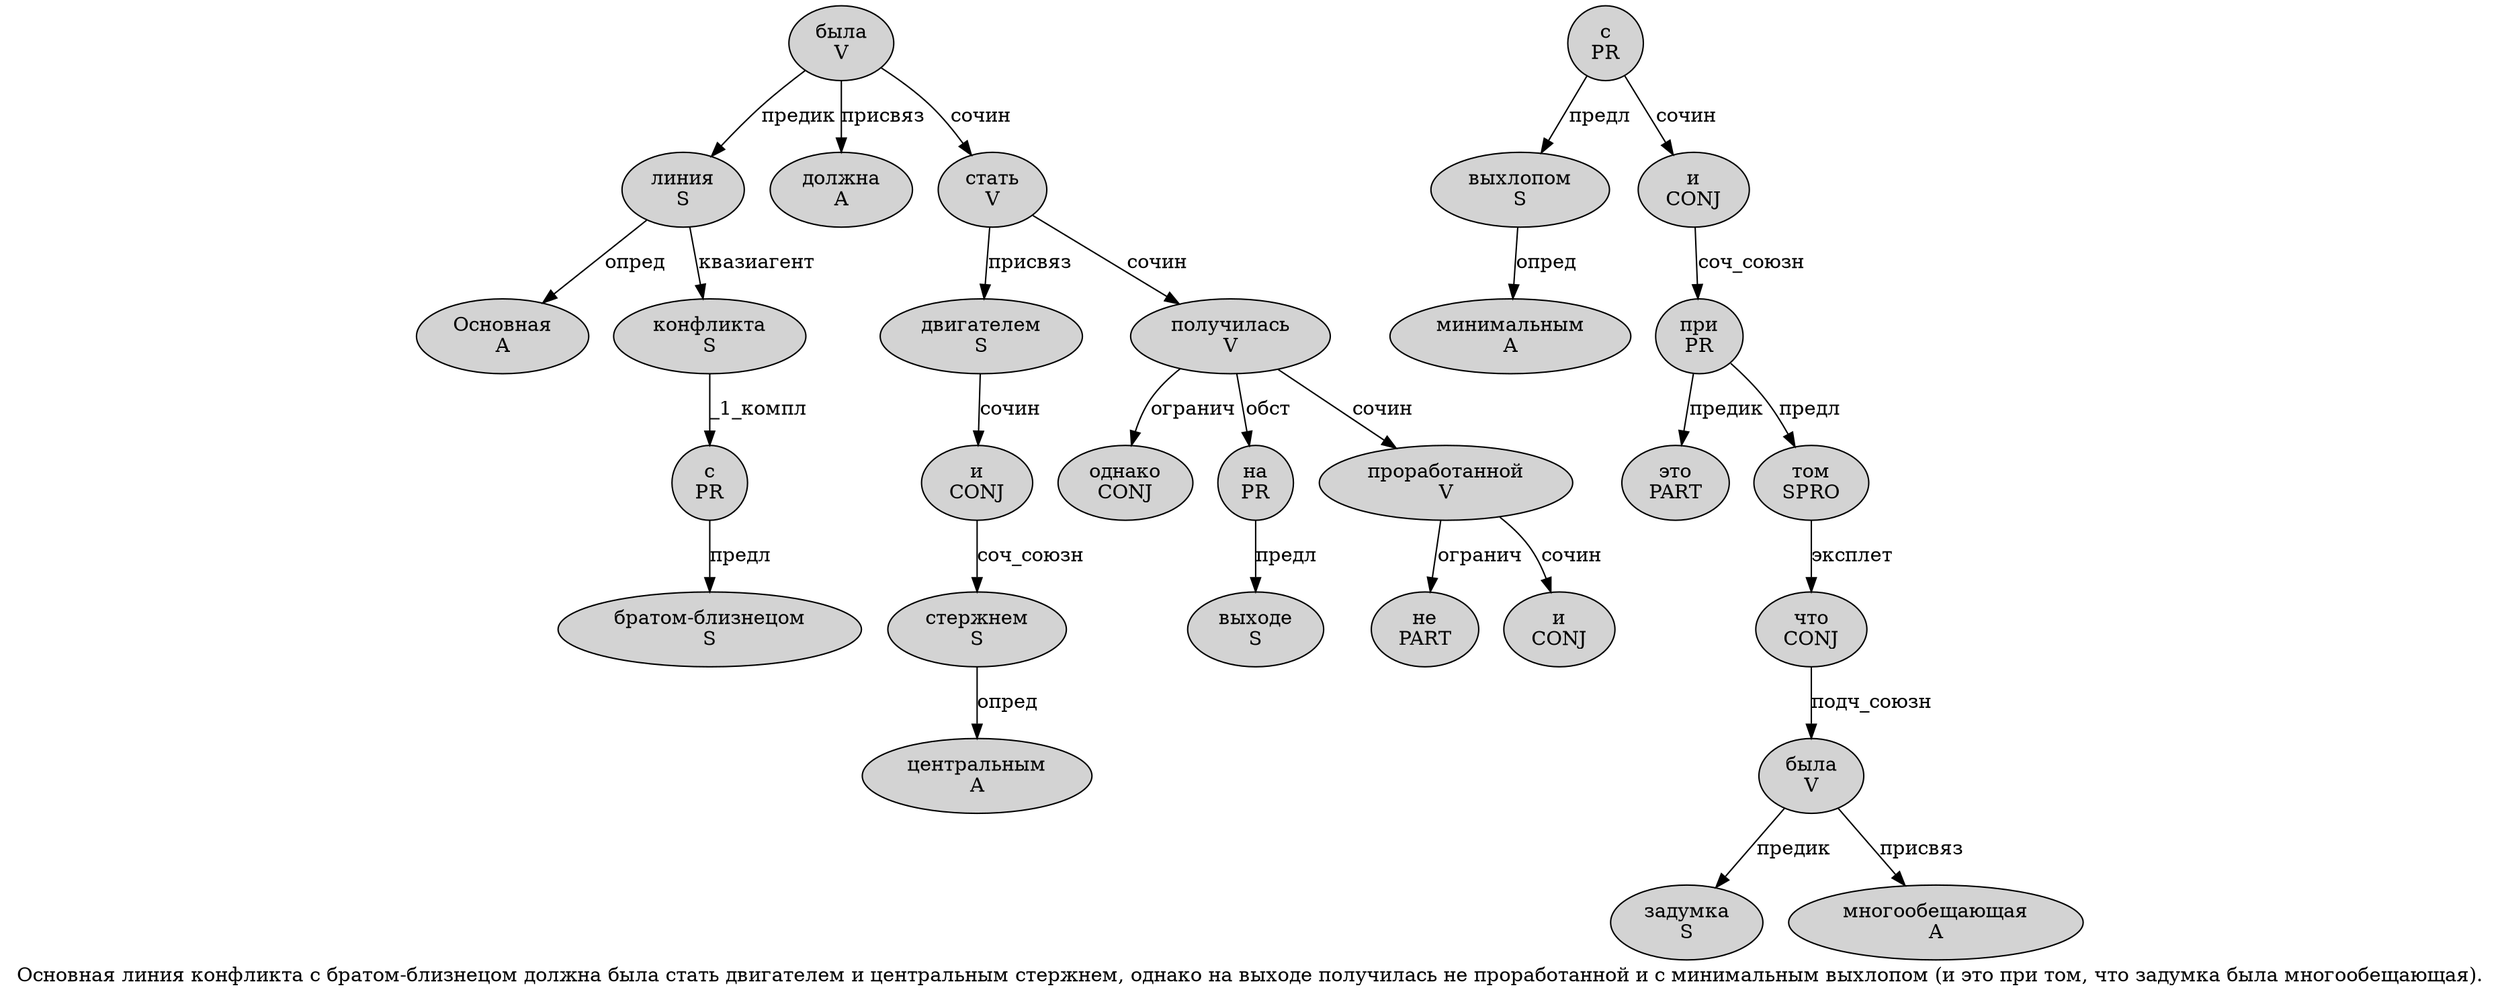 digraph SENTENCE_2945 {
	graph [label="Основная линия конфликта с братом-близнецом должна была стать двигателем и центральным стержнем, однако на выходе получилась не проработанной и с минимальным выхлопом (и это при том, что задумка была многообещающая)."]
	node [style=filled]
		0 [label="Основная
A" color="" fillcolor=lightgray penwidth=1 shape=ellipse]
		1 [label="линия
S" color="" fillcolor=lightgray penwidth=1 shape=ellipse]
		2 [label="конфликта
S" color="" fillcolor=lightgray penwidth=1 shape=ellipse]
		3 [label="с
PR" color="" fillcolor=lightgray penwidth=1 shape=ellipse]
		4 [label="братом-близнецом
S" color="" fillcolor=lightgray penwidth=1 shape=ellipse]
		5 [label="должна
A" color="" fillcolor=lightgray penwidth=1 shape=ellipse]
		6 [label="была
V" color="" fillcolor=lightgray penwidth=1 shape=ellipse]
		7 [label="стать
V" color="" fillcolor=lightgray penwidth=1 shape=ellipse]
		8 [label="двигателем
S" color="" fillcolor=lightgray penwidth=1 shape=ellipse]
		9 [label="и
CONJ" color="" fillcolor=lightgray penwidth=1 shape=ellipse]
		10 [label="центральным
A" color="" fillcolor=lightgray penwidth=1 shape=ellipse]
		11 [label="стержнем
S" color="" fillcolor=lightgray penwidth=1 shape=ellipse]
		13 [label="однако
CONJ" color="" fillcolor=lightgray penwidth=1 shape=ellipse]
		14 [label="на
PR" color="" fillcolor=lightgray penwidth=1 shape=ellipse]
		15 [label="выходе
S" color="" fillcolor=lightgray penwidth=1 shape=ellipse]
		16 [label="получилась
V" color="" fillcolor=lightgray penwidth=1 shape=ellipse]
		17 [label="не
PART" color="" fillcolor=lightgray penwidth=1 shape=ellipse]
		18 [label="проработанной
V" color="" fillcolor=lightgray penwidth=1 shape=ellipse]
		19 [label="и
CONJ" color="" fillcolor=lightgray penwidth=1 shape=ellipse]
		20 [label="с
PR" color="" fillcolor=lightgray penwidth=1 shape=ellipse]
		21 [label="минимальным
A" color="" fillcolor=lightgray penwidth=1 shape=ellipse]
		22 [label="выхлопом
S" color="" fillcolor=lightgray penwidth=1 shape=ellipse]
		24 [label="и
CONJ" color="" fillcolor=lightgray penwidth=1 shape=ellipse]
		25 [label="это
PART" color="" fillcolor=lightgray penwidth=1 shape=ellipse]
		26 [label="при
PR" color="" fillcolor=lightgray penwidth=1 shape=ellipse]
		27 [label="том
SPRO" color="" fillcolor=lightgray penwidth=1 shape=ellipse]
		29 [label="что
CONJ" color="" fillcolor=lightgray penwidth=1 shape=ellipse]
		30 [label="задумка
S" color="" fillcolor=lightgray penwidth=1 shape=ellipse]
		31 [label="была
V" color="" fillcolor=lightgray penwidth=1 shape=ellipse]
		32 [label="многообещающая
A" color="" fillcolor=lightgray penwidth=1 shape=ellipse]
			22 -> 21 [label="опред"]
			3 -> 4 [label="предл"]
			20 -> 22 [label="предл"]
			20 -> 24 [label="сочин"]
			27 -> 29 [label="эксплет"]
			9 -> 11 [label="соч_союзн"]
			6 -> 1 [label="предик"]
			6 -> 5 [label="присвяз"]
			6 -> 7 [label="сочин"]
			7 -> 8 [label="присвяз"]
			7 -> 16 [label="сочин"]
			11 -> 10 [label="опред"]
			14 -> 15 [label="предл"]
			2 -> 3 [label="_1_компл"]
			26 -> 25 [label="предик"]
			26 -> 27 [label="предл"]
			18 -> 17 [label="огранич"]
			18 -> 19 [label="сочин"]
			29 -> 31 [label="подч_союзн"]
			1 -> 0 [label="опред"]
			1 -> 2 [label="квазиагент"]
			8 -> 9 [label="сочин"]
			24 -> 26 [label="соч_союзн"]
			16 -> 13 [label="огранич"]
			16 -> 14 [label="обст"]
			16 -> 18 [label="сочин"]
			31 -> 30 [label="предик"]
			31 -> 32 [label="присвяз"]
}